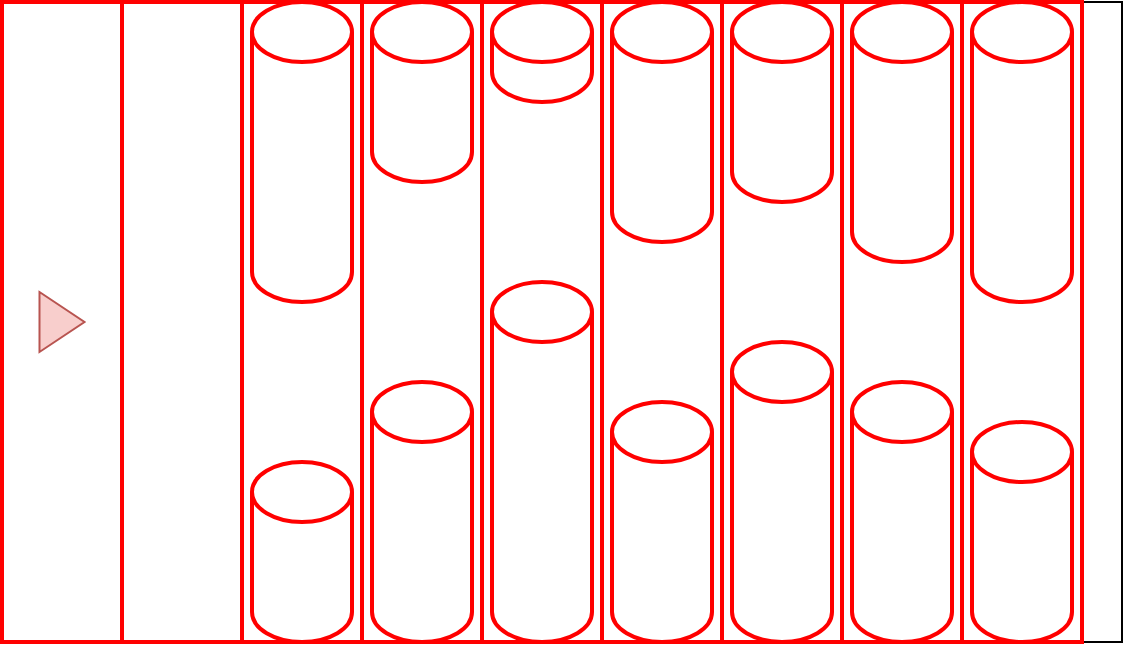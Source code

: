 <mxfile version="14.2.9" type="device"><diagram id="1vT-dNTdW3QSmbwnUSRW" name="Page-1"><mxGraphModel dx="800" dy="458" grid="1" gridSize="10" guides="1" tooltips="1" connect="1" arrows="1" fold="1" page="1" pageScale="1" pageWidth="850" pageHeight="1100" math="0" shadow="0"><root><mxCell id="0"/><mxCell id="1" parent="0"/><mxCell id="IUtF6MYaVm_y7Aeu5LgO-2" value="" style="rounded=0;whiteSpace=wrap;html=1;" vertex="1" parent="1"><mxGeometry x="100" y="80" width="560" height="320" as="geometry"/></mxCell><mxCell id="IUtF6MYaVm_y7Aeu5LgO-4" value="" style="triangle;whiteSpace=wrap;html=1;fillColor=#f8cecc;strokeColor=#b85450;" vertex="1" parent="1"><mxGeometry x="118.75" y="225" width="22.5" height="30" as="geometry"/></mxCell><mxCell id="IUtF6MYaVm_y7Aeu5LgO-7" value="" style="rounded=0;whiteSpace=wrap;html=1;fillColor=none;strokeColor=#FF0000;strokeWidth=2;" vertex="1" parent="1"><mxGeometry x="160" y="80" width="60" height="320" as="geometry"/></mxCell><mxCell id="IUtF6MYaVm_y7Aeu5LgO-9" value="" style="rounded=0;whiteSpace=wrap;html=1;fillColor=none;strokeColor=#FF0000;strokeWidth=2;" vertex="1" parent="1"><mxGeometry x="220" y="80" width="60" height="320" as="geometry"/></mxCell><mxCell id="IUtF6MYaVm_y7Aeu5LgO-10" value="" style="rounded=0;whiteSpace=wrap;html=1;fillColor=none;strokeColor=#FF0000;strokeWidth=2;" vertex="1" parent="1"><mxGeometry x="280" y="80" width="60" height="320" as="geometry"/></mxCell><mxCell id="IUtF6MYaVm_y7Aeu5LgO-11" value="" style="rounded=0;whiteSpace=wrap;html=1;fillColor=none;strokeColor=#FF0000;strokeWidth=2;" vertex="1" parent="1"><mxGeometry x="340" y="80" width="60" height="320" as="geometry"/></mxCell><mxCell id="IUtF6MYaVm_y7Aeu5LgO-12" value="" style="rounded=0;whiteSpace=wrap;html=1;fillColor=none;strokeColor=#FF0000;strokeWidth=2;" vertex="1" parent="1"><mxGeometry x="400" y="80" width="60" height="320" as="geometry"/></mxCell><mxCell id="IUtF6MYaVm_y7Aeu5LgO-13" value="" style="rounded=0;whiteSpace=wrap;html=1;fillColor=none;strokeColor=#FF0000;strokeWidth=2;" vertex="1" parent="1"><mxGeometry x="460" y="80" width="60" height="320" as="geometry"/></mxCell><mxCell id="IUtF6MYaVm_y7Aeu5LgO-14" value="" style="rounded=0;whiteSpace=wrap;html=1;fillColor=none;strokeColor=#FF0000;strokeWidth=2;" vertex="1" parent="1"><mxGeometry x="520" y="80" width="60" height="320" as="geometry"/></mxCell><mxCell id="IUtF6MYaVm_y7Aeu5LgO-15" value="" style="rounded=0;whiteSpace=wrap;html=1;fillColor=none;strokeColor=#FF0000;strokeWidth=2;" vertex="1" parent="1"><mxGeometry x="580" y="80" width="60" height="320" as="geometry"/></mxCell><mxCell id="IUtF6MYaVm_y7Aeu5LgO-16" value="" style="shape=cylinder3;whiteSpace=wrap;html=1;boundedLbl=1;backgroundOutline=1;size=15;strokeColor=#FF0000;strokeWidth=2;fillColor=none;" vertex="1" parent="1"><mxGeometry x="225" y="310" width="50" height="90" as="geometry"/></mxCell><mxCell id="IUtF6MYaVm_y7Aeu5LgO-17" value="" style="shape=cylinder3;whiteSpace=wrap;html=1;boundedLbl=1;backgroundOutline=1;size=15;strokeColor=#FF0000;strokeWidth=2;fillColor=none;" vertex="1" parent="1"><mxGeometry x="225" y="80" width="50" height="150" as="geometry"/></mxCell><mxCell id="IUtF6MYaVm_y7Aeu5LgO-18" value="" style="shape=cylinder3;whiteSpace=wrap;html=1;boundedLbl=1;backgroundOutline=1;size=15;strokeColor=#FF0000;strokeWidth=2;fillColor=none;" vertex="1" parent="1"><mxGeometry x="285" y="80" width="50" height="90" as="geometry"/></mxCell><mxCell id="IUtF6MYaVm_y7Aeu5LgO-19" value="" style="shape=cylinder3;whiteSpace=wrap;html=1;boundedLbl=1;backgroundOutline=1;size=15;strokeColor=#FF0000;strokeWidth=2;fillColor=none;" vertex="1" parent="1"><mxGeometry x="285" y="270" width="50" height="130" as="geometry"/></mxCell><mxCell id="IUtF6MYaVm_y7Aeu5LgO-20" value="" style="shape=cylinder3;whiteSpace=wrap;html=1;boundedLbl=1;backgroundOutline=1;size=15;strokeColor=#FF0000;strokeWidth=2;fillColor=none;" vertex="1" parent="1"><mxGeometry x="345" y="220" width="50" height="180" as="geometry"/></mxCell><mxCell id="IUtF6MYaVm_y7Aeu5LgO-21" value="" style="shape=cylinder3;whiteSpace=wrap;html=1;boundedLbl=1;backgroundOutline=1;size=15;strokeColor=#FF0000;strokeWidth=2;fillColor=none;" vertex="1" parent="1"><mxGeometry x="345" y="80" width="50" height="50" as="geometry"/></mxCell><mxCell id="IUtF6MYaVm_y7Aeu5LgO-22" value="" style="shape=cylinder3;whiteSpace=wrap;html=1;boundedLbl=1;backgroundOutline=1;size=15;strokeColor=#FF0000;strokeWidth=2;fillColor=none;" vertex="1" parent="1"><mxGeometry x="405" y="280" width="50" height="120" as="geometry"/></mxCell><mxCell id="IUtF6MYaVm_y7Aeu5LgO-23" value="" style="shape=cylinder3;whiteSpace=wrap;html=1;boundedLbl=1;backgroundOutline=1;size=15;strokeColor=#FF0000;strokeWidth=2;fillColor=none;" vertex="1" parent="1"><mxGeometry x="405" y="80" width="50" height="120" as="geometry"/></mxCell><mxCell id="IUtF6MYaVm_y7Aeu5LgO-24" value="" style="shape=cylinder3;whiteSpace=wrap;html=1;boundedLbl=1;backgroundOutline=1;size=15;strokeColor=#FF0000;strokeWidth=2;fillColor=none;" vertex="1" parent="1"><mxGeometry x="465" y="250" width="50" height="150" as="geometry"/></mxCell><mxCell id="IUtF6MYaVm_y7Aeu5LgO-25" value="" style="shape=cylinder3;whiteSpace=wrap;html=1;boundedLbl=1;backgroundOutline=1;size=15;strokeColor=#FF0000;strokeWidth=2;fillColor=none;" vertex="1" parent="1"><mxGeometry x="465" y="80" width="50" height="100" as="geometry"/></mxCell><mxCell id="IUtF6MYaVm_y7Aeu5LgO-26" value="" style="shape=cylinder3;whiteSpace=wrap;html=1;boundedLbl=1;backgroundOutline=1;size=15;strokeColor=#FF0000;strokeWidth=2;fillColor=none;" vertex="1" parent="1"><mxGeometry x="525" y="80" width="50" height="130" as="geometry"/></mxCell><mxCell id="IUtF6MYaVm_y7Aeu5LgO-27" value="" style="shape=cylinder3;whiteSpace=wrap;html=1;boundedLbl=1;backgroundOutline=1;size=15;strokeColor=#FF0000;strokeWidth=2;fillColor=none;" vertex="1" parent="1"><mxGeometry x="525" y="270" width="50" height="130" as="geometry"/></mxCell><mxCell id="IUtF6MYaVm_y7Aeu5LgO-28" value="" style="shape=cylinder3;whiteSpace=wrap;html=1;boundedLbl=1;backgroundOutline=1;size=15;strokeColor=#FF0000;strokeWidth=2;fillColor=none;" vertex="1" parent="1"><mxGeometry x="585" y="80" width="50" height="150" as="geometry"/></mxCell><mxCell id="IUtF6MYaVm_y7Aeu5LgO-29" value="" style="shape=cylinder3;whiteSpace=wrap;html=1;boundedLbl=1;backgroundOutline=1;size=15;strokeColor=#FF0000;strokeWidth=2;fillColor=none;" vertex="1" parent="1"><mxGeometry x="585" y="290" width="50" height="110" as="geometry"/></mxCell><mxCell id="IUtF6MYaVm_y7Aeu5LgO-30" value="" style="rounded=0;whiteSpace=wrap;html=1;fillColor=none;strokeColor=#FF0000;strokeWidth=2;" vertex="1" parent="1"><mxGeometry x="100" y="80" width="60" height="320" as="geometry"/></mxCell></root></mxGraphModel></diagram></mxfile>